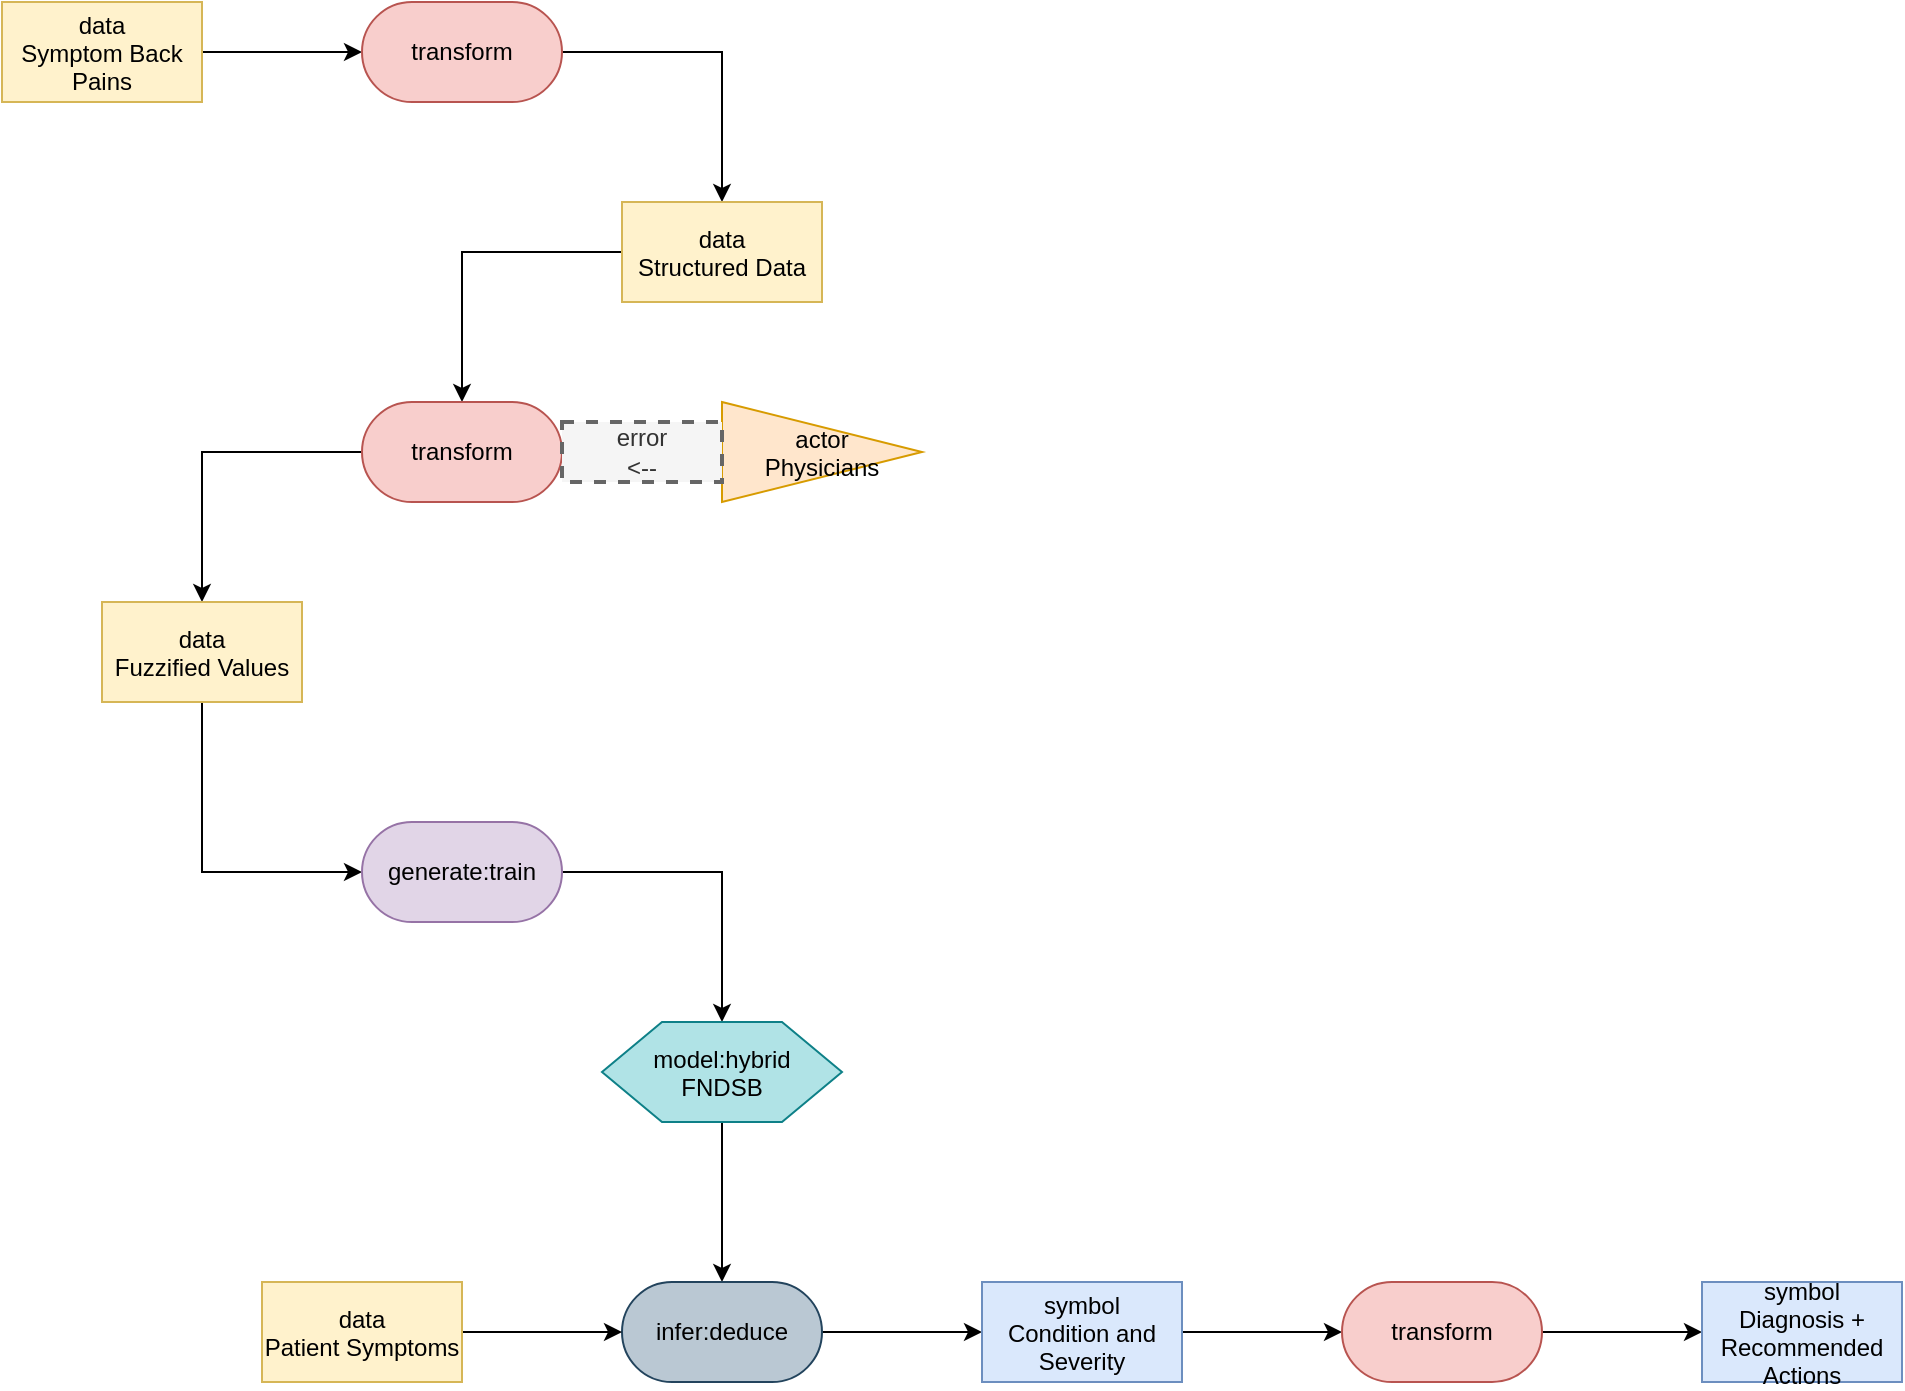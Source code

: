 <mxfile version="27.0.5">
  <diagram name="Page-1" id="GL0nYLtAOGsHwW0dZ98m">
    <mxGraphModel dx="1209" dy="725" grid="1" gridSize="10" guides="1" tooltips="1" connect="1" arrows="1" fold="1" page="1" pageScale="1" pageWidth="3300" pageHeight="4681" math="0" shadow="0">
      <root>
        <mxCell id="0" />
        <mxCell id="1" parent="0" />
        <mxCell id="qPN71Jb9sZiX0jhi6P6f-3" style="edgeStyle=orthogonalEdgeStyle;rounded=0;orthogonalLoop=1;jettySize=auto;html=1;exitX=1;exitY=0.5;exitDx=0;exitDy=0;entryX=0;entryY=0.5;entryDx=0;entryDy=0;" edge="1" parent="1" source="qPN71Jb9sZiX0jhi6P6f-1" target="qPN71Jb9sZiX0jhi6P6f-2">
          <mxGeometry relative="1" as="geometry" />
        </mxCell>
        <mxCell id="qPN71Jb9sZiX0jhi6P6f-1" value="data&#xa;Symptom Back&#xa;Pains" style="rectangle;fillColor=#fff2cc;strokeColor=#d6b656;" name="data" vertex="1" parent="1">
          <mxGeometry x="340" y="230" width="100" height="50" as="geometry" />
        </mxCell>
        <mxCell id="qPN71Jb9sZiX0jhi6P6f-6" style="edgeStyle=orthogonalEdgeStyle;rounded=0;orthogonalLoop=1;jettySize=auto;html=1;exitX=1;exitY=0.5;exitDx=0;exitDy=0;entryX=0.5;entryY=0;entryDx=0;entryDy=0;" edge="1" parent="1" source="qPN71Jb9sZiX0jhi6P6f-2" target="qPN71Jb9sZiX0jhi6P6f-5">
          <mxGeometry relative="1" as="geometry" />
        </mxCell>
        <mxCell id="qPN71Jb9sZiX0jhi6P6f-2" value="transform" style="rounded=1;whiteSpace=wrap;html=1;arcSize=50;fillColor=#f8cecc;strokeColor=#b85450;" name="transform" vertex="1" parent="1">
          <mxGeometry x="520" y="230" width="100" height="50" as="geometry" />
        </mxCell>
        <mxCell id="qPN71Jb9sZiX0jhi6P6f-8" style="edgeStyle=orthogonalEdgeStyle;rounded=0;orthogonalLoop=1;jettySize=auto;html=1;exitX=0;exitY=0.5;exitDx=0;exitDy=0;entryX=0.5;entryY=0;entryDx=0;entryDy=0;" edge="1" parent="1" source="qPN71Jb9sZiX0jhi6P6f-5" target="qPN71Jb9sZiX0jhi6P6f-7">
          <mxGeometry relative="1" as="geometry" />
        </mxCell>
        <mxCell id="qPN71Jb9sZiX0jhi6P6f-5" value="data&#xa;Structured Data" style="rectangle;fillColor=#fff2cc;strokeColor=#d6b656;" name="data" vertex="1" parent="1">
          <mxGeometry x="650" y="330" width="100" height="50" as="geometry" />
        </mxCell>
        <mxCell id="qPN71Jb9sZiX0jhi6P6f-13" style="edgeStyle=orthogonalEdgeStyle;rounded=0;orthogonalLoop=1;jettySize=auto;html=1;exitX=0;exitY=0.5;exitDx=0;exitDy=0;entryX=0.5;entryY=0;entryDx=0;entryDy=0;" edge="1" parent="1" source="qPN71Jb9sZiX0jhi6P6f-7" target="qPN71Jb9sZiX0jhi6P6f-12">
          <mxGeometry relative="1" as="geometry" />
        </mxCell>
        <mxCell id="qPN71Jb9sZiX0jhi6P6f-7" value="transform" style="rounded=1;whiteSpace=wrap;html=1;arcSize=50;fillColor=#f8cecc;strokeColor=#b85450;" name="transform" vertex="1" parent="1">
          <mxGeometry x="520" y="430" width="100" height="50" as="geometry" />
        </mxCell>
        <mxCell id="qPN71Jb9sZiX0jhi6P6f-9" value="actor&#xa;Physicians" style="triangle;fillColor=#ffe6cc;strokeColor=#d79b00;" name="actor" vertex="1" parent="1">
          <mxGeometry x="700" y="430" width="100" height="50" as="geometry" />
        </mxCell>
        <mxCell id="qPN71Jb9sZiX0jhi6P6f-11" value="&lt;div&gt;error&lt;/div&gt;&lt;div&gt;&amp;lt;--&lt;/div&gt;" style="text;html=1;align=center;verticalAlign=middle;whiteSpace=wrap;rounded=0;dashed=1;fillColor=#f5f5f5;fontColor=#333333;strokeColor=#666666;strokeWidth=2;" name="text" vertex="1" parent="1">
          <mxGeometry x="620" y="440" width="80" height="30" as="geometry" />
        </mxCell>
        <mxCell id="qPN71Jb9sZiX0jhi6P6f-15" style="edgeStyle=orthogonalEdgeStyle;rounded=0;orthogonalLoop=1;jettySize=auto;html=1;exitX=0.5;exitY=1;exitDx=0;exitDy=0;entryX=0;entryY=0.5;entryDx=0;entryDy=0;" edge="1" parent="1" source="qPN71Jb9sZiX0jhi6P6f-12" target="qPN71Jb9sZiX0jhi6P6f-14">
          <mxGeometry relative="1" as="geometry" />
        </mxCell>
        <mxCell id="qPN71Jb9sZiX0jhi6P6f-12" value="data&#xa;Fuzzified Values" style="rectangle;fillColor=#fff2cc;strokeColor=#d6b656;" name="data" vertex="1" parent="1">
          <mxGeometry x="390" y="530" width="100" height="50" as="geometry" />
        </mxCell>
        <mxCell id="qPN71Jb9sZiX0jhi6P6f-17" style="edgeStyle=orthogonalEdgeStyle;rounded=0;orthogonalLoop=1;jettySize=auto;html=1;exitX=1;exitY=0.5;exitDx=0;exitDy=0;entryX=0.5;entryY=0;entryDx=0;entryDy=0;" edge="1" parent="1" source="qPN71Jb9sZiX0jhi6P6f-14" target="qPN71Jb9sZiX0jhi6P6f-16">
          <mxGeometry relative="1" as="geometry" />
        </mxCell>
        <mxCell id="qPN71Jb9sZiX0jhi6P6f-14" value="generate:train" style="rounded=1;whiteSpace=wrap;html=1;arcSize=50;fillColor=#e1d5e7;strokeColor=#9673a6;" name="generate:train" vertex="1" parent="1">
          <mxGeometry x="520" y="640" width="100" height="50" as="geometry" />
        </mxCell>
        <mxCell id="qPN71Jb9sZiX0jhi6P6f-20" style="edgeStyle=orthogonalEdgeStyle;rounded=0;orthogonalLoop=1;jettySize=auto;html=1;exitX=0.5;exitY=1;exitDx=0;exitDy=0;entryX=0.5;entryY=0;entryDx=0;entryDy=0;" edge="1" parent="1" source="qPN71Jb9sZiX0jhi6P6f-16" target="qPN71Jb9sZiX0jhi6P6f-18">
          <mxGeometry relative="1" as="geometry" />
        </mxCell>
        <mxCell id="qPN71Jb9sZiX0jhi6P6f-16" value="model:hybrid&#xa;FNDSB" style="shape=hexagon;perimeter=hexagonPerimeter2;fillColor=#b0e3e6;strokeColor=#0e8088;" name="model" vertex="1" parent="1">
          <mxGeometry x="640" y="740" width="120" height="50" as="geometry" />
        </mxCell>
        <mxCell id="qPN71Jb9sZiX0jhi6P6f-24" style="edgeStyle=orthogonalEdgeStyle;rounded=0;orthogonalLoop=1;jettySize=auto;html=1;exitX=1;exitY=0.5;exitDx=0;exitDy=0;entryX=0;entryY=0.5;entryDx=0;entryDy=0;" edge="1" parent="1" source="qPN71Jb9sZiX0jhi6P6f-18" target="qPN71Jb9sZiX0jhi6P6f-23">
          <mxGeometry relative="1" as="geometry" />
        </mxCell>
        <mxCell id="qPN71Jb9sZiX0jhi6P6f-18" value="infer:deduce" style="rounded=1;whiteSpace=wrap;html=1;arcSize=50;fillColor=#bac8d3;strokeColor=#23445d;" name="infer:deduce" vertex="1" parent="1">
          <mxGeometry x="650" y="870" width="100" height="50" as="geometry" />
        </mxCell>
        <mxCell id="qPN71Jb9sZiX0jhi6P6f-22" style="edgeStyle=orthogonalEdgeStyle;rounded=0;orthogonalLoop=1;jettySize=auto;html=1;exitX=1;exitY=0.5;exitDx=0;exitDy=0;entryX=0;entryY=0.5;entryDx=0;entryDy=0;" edge="1" parent="1" source="qPN71Jb9sZiX0jhi6P6f-21" target="qPN71Jb9sZiX0jhi6P6f-18">
          <mxGeometry relative="1" as="geometry" />
        </mxCell>
        <mxCell id="qPN71Jb9sZiX0jhi6P6f-21" value="data&#xa;Patient Symptoms" style="rectangle;fillColor=#fff2cc;strokeColor=#d6b656;" name="data" vertex="1" parent="1">
          <mxGeometry x="470" y="870" width="100" height="50" as="geometry" />
        </mxCell>
        <mxCell id="qPN71Jb9sZiX0jhi6P6f-26" style="edgeStyle=orthogonalEdgeStyle;rounded=0;orthogonalLoop=1;jettySize=auto;html=1;exitX=1;exitY=0.5;exitDx=0;exitDy=0;entryX=0;entryY=0.5;entryDx=0;entryDy=0;" edge="1" parent="1" source="qPN71Jb9sZiX0jhi6P6f-23" target="qPN71Jb9sZiX0jhi6P6f-25">
          <mxGeometry relative="1" as="geometry" />
        </mxCell>
        <mxCell id="qPN71Jb9sZiX0jhi6P6f-23" value="symbol&#xa;Condition and&#xa;Severity" style="rectangle;fillColor=#dae8fc;strokeColor=#6c8ebf;" name="symbol" vertex="1" parent="1" tooltip="⚠️ Node not part of any valid pattern.">
          <mxGeometry x="830" y="870" width="100" height="50" as="geometry" />
        </mxCell>
        <mxCell id="qPN71Jb9sZiX0jhi6P6f-28" style="edgeStyle=orthogonalEdgeStyle;rounded=0;orthogonalLoop=1;jettySize=auto;html=1;exitX=1;exitY=0.5;exitDx=0;exitDy=0;entryX=0;entryY=0.5;entryDx=0;entryDy=0;" edge="1" parent="1" source="qPN71Jb9sZiX0jhi6P6f-25" target="qPN71Jb9sZiX0jhi6P6f-27">
          <mxGeometry relative="1" as="geometry" />
        </mxCell>
        <mxCell id="qPN71Jb9sZiX0jhi6P6f-25" value="transform" style="rounded=1;whiteSpace=wrap;html=1;arcSize=50;fillColor=#f8cecc;strokeColor=#b85450;" name="transform" vertex="1" parent="1" tooltip="⚠️ Node not part of any valid pattern.">
          <mxGeometry x="1010" y="870" width="100" height="50" as="geometry" />
        </mxCell>
        <mxCell id="qPN71Jb9sZiX0jhi6P6f-27" value="symbol&#xa;Diagnosis +&#xa;Recommended&#xa;Actions" style="rectangle;fillColor=#dae8fc;strokeColor=#6c8ebf;" name="symbol" vertex="1" parent="1" tooltip="⚠️ Node not part of any valid pattern.">
          <mxGeometry x="1190" y="870" width="100" height="50" as="geometry" />
        </mxCell>
      </root>
    </mxGraphModel>
  </diagram>
</mxfile>
